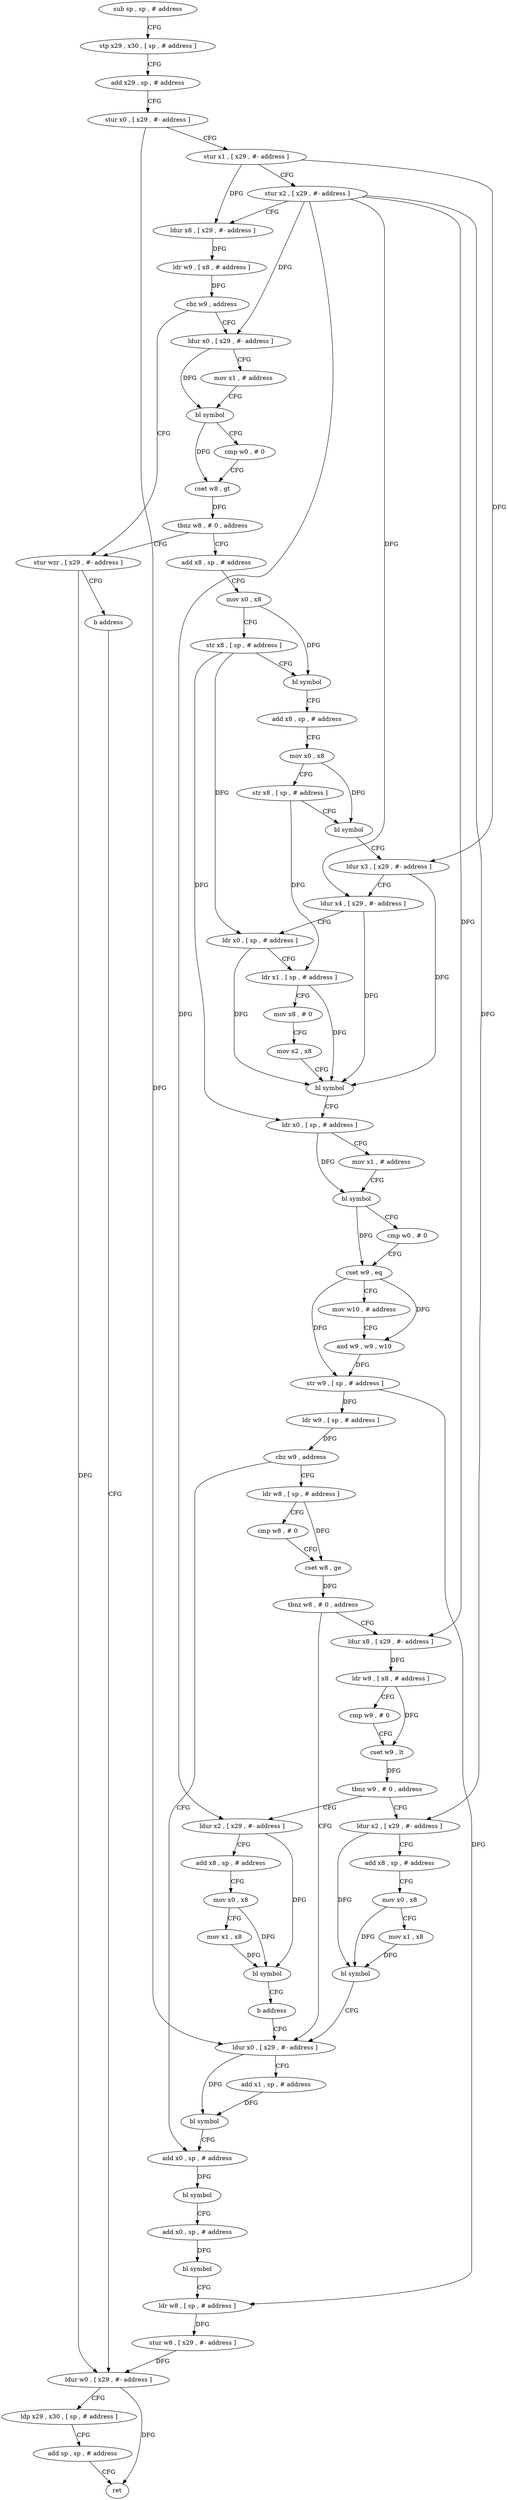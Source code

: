 digraph "func" {
"4261820" [label = "sub sp , sp , # address" ]
"4261824" [label = "stp x29 , x30 , [ sp , # address ]" ]
"4261828" [label = "add x29 , sp , # address" ]
"4261832" [label = "stur x0 , [ x29 , #- address ]" ]
"4261836" [label = "stur x1 , [ x29 , #- address ]" ]
"4261840" [label = "stur x2 , [ x29 , #- address ]" ]
"4261844" [label = "ldur x8 , [ x29 , #- address ]" ]
"4261848" [label = "ldr w9 , [ x8 , # address ]" ]
"4261852" [label = "cbz w9 , address" ]
"4261880" [label = "stur wzr , [ x29 , #- address ]" ]
"4261856" [label = "ldur x0 , [ x29 , #- address ]" ]
"4261884" [label = "b address" ]
"4262104" [label = "ldur w0 , [ x29 , #- address ]" ]
"4261860" [label = "mov x1 , # address" ]
"4261864" [label = "bl symbol" ]
"4261868" [label = "cmp w0 , # 0" ]
"4261872" [label = "cset w8 , gt" ]
"4261876" [label = "tbnz w8 , # 0 , address" ]
"4261888" [label = "add x8 , sp , # address" ]
"4262108" [label = "ldp x29 , x30 , [ sp , # address ]" ]
"4262112" [label = "add sp , sp , # address" ]
"4262116" [label = "ret" ]
"4261892" [label = "mov x0 , x8" ]
"4261896" [label = "str x8 , [ sp , # address ]" ]
"4261900" [label = "bl symbol" ]
"4261904" [label = "add x8 , sp , # address" ]
"4261908" [label = "mov x0 , x8" ]
"4261912" [label = "str x8 , [ sp , # address ]" ]
"4261916" [label = "bl symbol" ]
"4261920" [label = "ldur x3 , [ x29 , #- address ]" ]
"4261924" [label = "ldur x4 , [ x29 , #- address ]" ]
"4261928" [label = "ldr x0 , [ sp , # address ]" ]
"4261932" [label = "ldr x1 , [ sp , # address ]" ]
"4261936" [label = "mov x8 , # 0" ]
"4261940" [label = "mov x2 , x8" ]
"4261944" [label = "bl symbol" ]
"4261948" [label = "ldr x0 , [ sp , # address ]" ]
"4261952" [label = "mov x1 , # address" ]
"4261956" [label = "bl symbol" ]
"4261960" [label = "cmp w0 , # 0" ]
"4261964" [label = "cset w9 , eq" ]
"4261968" [label = "mov w10 , # address" ]
"4261972" [label = "and w9 , w9 , w10" ]
"4261976" [label = "str w9 , [ sp , # address ]" ]
"4261980" [label = "ldr w9 , [ sp , # address ]" ]
"4261984" [label = "cbz w9 , address" ]
"4262080" [label = "add x0 , sp , # address" ]
"4261988" [label = "ldr w8 , [ sp , # address ]" ]
"4262084" [label = "bl symbol" ]
"4262088" [label = "add x0 , sp , # address" ]
"4262092" [label = "bl symbol" ]
"4262096" [label = "ldr w8 , [ sp , # address ]" ]
"4262100" [label = "stur w8 , [ x29 , #- address ]" ]
"4261992" [label = "cmp w8 , # 0" ]
"4261996" [label = "cset w8 , ge" ]
"4262000" [label = "tbnz w8 , # 0 , address" ]
"4262068" [label = "ldur x0 , [ x29 , #- address ]" ]
"4262004" [label = "ldur x8 , [ x29 , #- address ]" ]
"4262072" [label = "add x1 , sp , # address" ]
"4262076" [label = "bl symbol" ]
"4262008" [label = "ldr w9 , [ x8 , # address ]" ]
"4262012" [label = "cmp w9 , # 0" ]
"4262016" [label = "cset w9 , lt" ]
"4262020" [label = "tbnz w9 , # 0 , address" ]
"4262048" [label = "ldur x2 , [ x29 , #- address ]" ]
"4262024" [label = "ldur x2 , [ x29 , #- address ]" ]
"4262052" [label = "add x8 , sp , # address" ]
"4262056" [label = "mov x0 , x8" ]
"4262060" [label = "mov x1 , x8" ]
"4262064" [label = "bl symbol" ]
"4262028" [label = "add x8 , sp , # address" ]
"4262032" [label = "mov x0 , x8" ]
"4262036" [label = "mov x1 , x8" ]
"4262040" [label = "bl symbol" ]
"4262044" [label = "b address" ]
"4261820" -> "4261824" [ label = "CFG" ]
"4261824" -> "4261828" [ label = "CFG" ]
"4261828" -> "4261832" [ label = "CFG" ]
"4261832" -> "4261836" [ label = "CFG" ]
"4261832" -> "4262068" [ label = "DFG" ]
"4261836" -> "4261840" [ label = "CFG" ]
"4261836" -> "4261844" [ label = "DFG" ]
"4261836" -> "4261920" [ label = "DFG" ]
"4261840" -> "4261844" [ label = "CFG" ]
"4261840" -> "4261856" [ label = "DFG" ]
"4261840" -> "4261924" [ label = "DFG" ]
"4261840" -> "4262004" [ label = "DFG" ]
"4261840" -> "4262048" [ label = "DFG" ]
"4261840" -> "4262024" [ label = "DFG" ]
"4261844" -> "4261848" [ label = "DFG" ]
"4261848" -> "4261852" [ label = "DFG" ]
"4261852" -> "4261880" [ label = "CFG" ]
"4261852" -> "4261856" [ label = "CFG" ]
"4261880" -> "4261884" [ label = "CFG" ]
"4261880" -> "4262104" [ label = "DFG" ]
"4261856" -> "4261860" [ label = "CFG" ]
"4261856" -> "4261864" [ label = "DFG" ]
"4261884" -> "4262104" [ label = "CFG" ]
"4262104" -> "4262108" [ label = "CFG" ]
"4262104" -> "4262116" [ label = "DFG" ]
"4261860" -> "4261864" [ label = "CFG" ]
"4261864" -> "4261868" [ label = "CFG" ]
"4261864" -> "4261872" [ label = "DFG" ]
"4261868" -> "4261872" [ label = "CFG" ]
"4261872" -> "4261876" [ label = "DFG" ]
"4261876" -> "4261888" [ label = "CFG" ]
"4261876" -> "4261880" [ label = "CFG" ]
"4261888" -> "4261892" [ label = "CFG" ]
"4262108" -> "4262112" [ label = "CFG" ]
"4262112" -> "4262116" [ label = "CFG" ]
"4261892" -> "4261896" [ label = "CFG" ]
"4261892" -> "4261900" [ label = "DFG" ]
"4261896" -> "4261900" [ label = "CFG" ]
"4261896" -> "4261928" [ label = "DFG" ]
"4261896" -> "4261948" [ label = "DFG" ]
"4261900" -> "4261904" [ label = "CFG" ]
"4261904" -> "4261908" [ label = "CFG" ]
"4261908" -> "4261912" [ label = "CFG" ]
"4261908" -> "4261916" [ label = "DFG" ]
"4261912" -> "4261916" [ label = "CFG" ]
"4261912" -> "4261932" [ label = "DFG" ]
"4261916" -> "4261920" [ label = "CFG" ]
"4261920" -> "4261924" [ label = "CFG" ]
"4261920" -> "4261944" [ label = "DFG" ]
"4261924" -> "4261928" [ label = "CFG" ]
"4261924" -> "4261944" [ label = "DFG" ]
"4261928" -> "4261932" [ label = "CFG" ]
"4261928" -> "4261944" [ label = "DFG" ]
"4261932" -> "4261936" [ label = "CFG" ]
"4261932" -> "4261944" [ label = "DFG" ]
"4261936" -> "4261940" [ label = "CFG" ]
"4261940" -> "4261944" [ label = "CFG" ]
"4261944" -> "4261948" [ label = "CFG" ]
"4261948" -> "4261952" [ label = "CFG" ]
"4261948" -> "4261956" [ label = "DFG" ]
"4261952" -> "4261956" [ label = "CFG" ]
"4261956" -> "4261960" [ label = "CFG" ]
"4261956" -> "4261964" [ label = "DFG" ]
"4261960" -> "4261964" [ label = "CFG" ]
"4261964" -> "4261968" [ label = "CFG" ]
"4261964" -> "4261972" [ label = "DFG" ]
"4261964" -> "4261976" [ label = "DFG" ]
"4261968" -> "4261972" [ label = "CFG" ]
"4261972" -> "4261976" [ label = "DFG" ]
"4261976" -> "4261980" [ label = "DFG" ]
"4261976" -> "4262096" [ label = "DFG" ]
"4261980" -> "4261984" [ label = "DFG" ]
"4261984" -> "4262080" [ label = "CFG" ]
"4261984" -> "4261988" [ label = "CFG" ]
"4262080" -> "4262084" [ label = "DFG" ]
"4261988" -> "4261992" [ label = "CFG" ]
"4261988" -> "4261996" [ label = "DFG" ]
"4262084" -> "4262088" [ label = "CFG" ]
"4262088" -> "4262092" [ label = "DFG" ]
"4262092" -> "4262096" [ label = "CFG" ]
"4262096" -> "4262100" [ label = "DFG" ]
"4262100" -> "4262104" [ label = "DFG" ]
"4261992" -> "4261996" [ label = "CFG" ]
"4261996" -> "4262000" [ label = "DFG" ]
"4262000" -> "4262068" [ label = "CFG" ]
"4262000" -> "4262004" [ label = "CFG" ]
"4262068" -> "4262072" [ label = "CFG" ]
"4262068" -> "4262076" [ label = "DFG" ]
"4262004" -> "4262008" [ label = "DFG" ]
"4262072" -> "4262076" [ label = "DFG" ]
"4262076" -> "4262080" [ label = "CFG" ]
"4262008" -> "4262012" [ label = "CFG" ]
"4262008" -> "4262016" [ label = "DFG" ]
"4262012" -> "4262016" [ label = "CFG" ]
"4262016" -> "4262020" [ label = "DFG" ]
"4262020" -> "4262048" [ label = "CFG" ]
"4262020" -> "4262024" [ label = "CFG" ]
"4262048" -> "4262052" [ label = "CFG" ]
"4262048" -> "4262064" [ label = "DFG" ]
"4262024" -> "4262028" [ label = "CFG" ]
"4262024" -> "4262040" [ label = "DFG" ]
"4262052" -> "4262056" [ label = "CFG" ]
"4262056" -> "4262060" [ label = "CFG" ]
"4262056" -> "4262064" [ label = "DFG" ]
"4262060" -> "4262064" [ label = "DFG" ]
"4262064" -> "4262068" [ label = "CFG" ]
"4262028" -> "4262032" [ label = "CFG" ]
"4262032" -> "4262036" [ label = "CFG" ]
"4262032" -> "4262040" [ label = "DFG" ]
"4262036" -> "4262040" [ label = "DFG" ]
"4262040" -> "4262044" [ label = "CFG" ]
"4262044" -> "4262068" [ label = "CFG" ]
}
